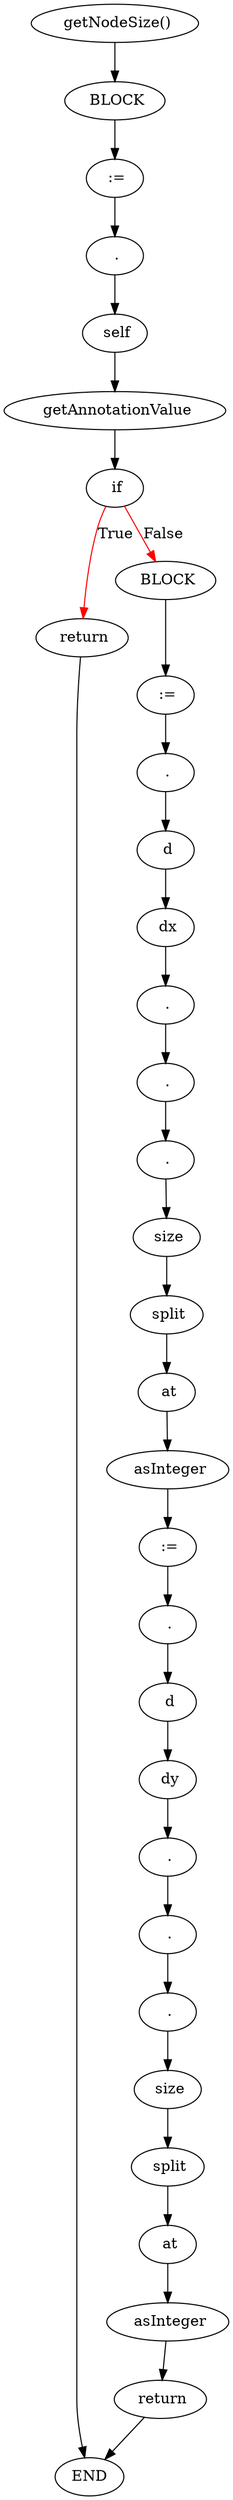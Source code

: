 digraph testGraph {
837[label=" getNodeSize()"]
839[label="BLOCK"]
837 -> 839[color=black]
839[label=" BLOCK"]
840[label=":="]
839 -> 840[color=black]
840[label=" :="]
843[label="."]
840 -> 843[color=black]
843[label=" ."]
844[label="self"]
843 -> 844[color=black]
844[label=" self"]
845[label="getAnnotationValue"]
844 -> 845[color=black]
845[label=" getAnnotationValue"]
849[label="if"]
845 -> 849[color=black]
849[label=" if"]
850[label="return"]
849 -> 850[label="True",color=red]
851[label="BLOCK"]
849 -> 851[label="False",color=red]
850[label=" return"]
838[label="END"]
850 -> 838[color=black]
851[label=" BLOCK"]
857[label=":="]
851 -> 857[color=black]
838[label=" END"]
857[label=" :="]
858[label="."]
857 -> 858[color=black]
858[label=" ."]
859[label="d"]
858 -> 859[color=black]
859[label=" d"]
860[label="dx"]
859 -> 860[color=black]
860[label=" dx"]
861[label="."]
860 -> 861[color=black]
861[label=" ."]
862[label="."]
861 -> 862[color=black]
862[label=" ."]
863[label="."]
862 -> 863[color=black]
863[label=" ."]
864[label="size"]
863 -> 864[color=black]
864[label=" size"]
865[label="split"]
864 -> 865[color=black]
865[label=" split"]
868[label="at"]
865 -> 868[color=black]
868[label=" at"]
871[label="asInteger"]
868 -> 871[color=black]
871[label=" asInteger"]
873[label=":="]
871 -> 873[color=black]
873[label=" :="]
874[label="."]
873 -> 874[color=black]
874[label=" ."]
875[label="d"]
874 -> 875[color=black]
875[label=" d"]
876[label="dy"]
875 -> 876[color=black]
876[label=" dy"]
877[label="."]
876 -> 877[color=black]
877[label=" ."]
878[label="."]
877 -> 878[color=black]
878[label=" ."]
879[label="."]
878 -> 879[color=black]
879[label=" ."]
880[label="size"]
879 -> 880[color=black]
880[label=" size"]
881[label="split"]
880 -> 881[color=black]
881[label=" split"]
884[label="at"]
881 -> 884[color=black]
884[label=" at"]
887[label="asInteger"]
884 -> 887[color=black]
887[label=" asInteger"]
889[label="return"]
887 -> 889[color=black]
889[label=" return"]
838[label="END"]
889 -> 838[color=black]
}
